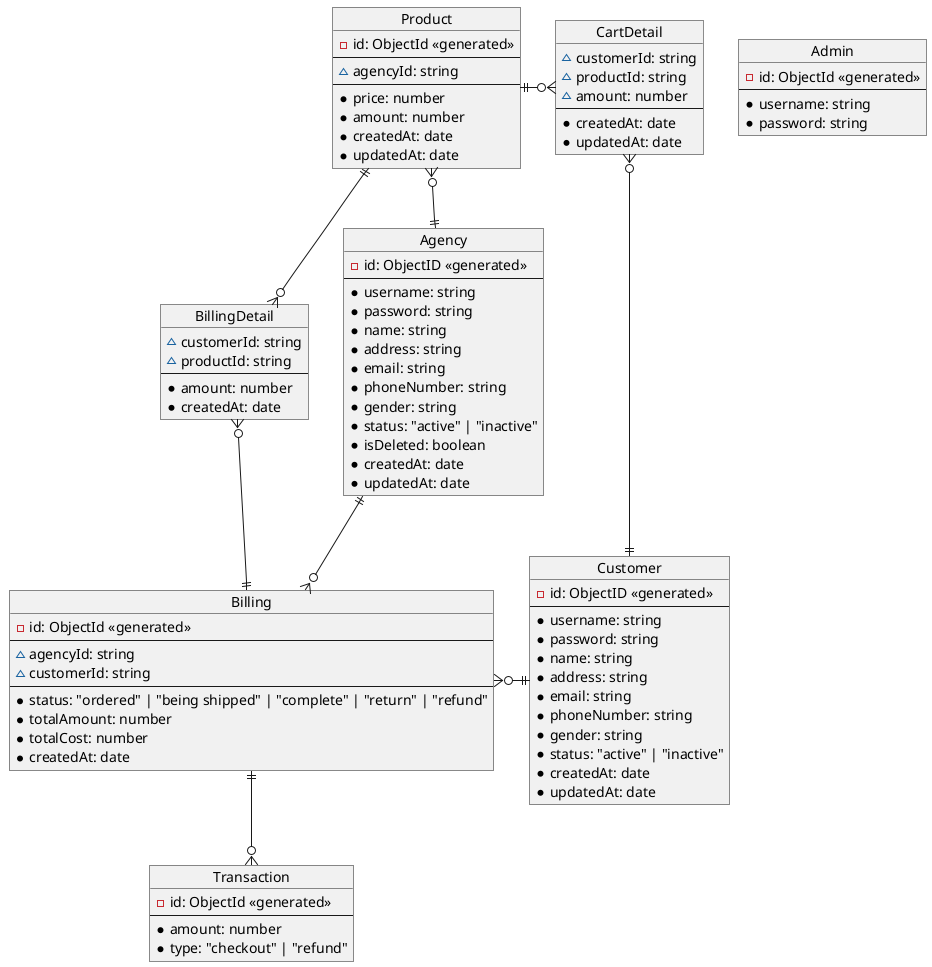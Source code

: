 @startuml ERD

object Customer {
  -id: ObjectID <<generated>>
  --
  *username: string
  *password: string
  *name: string
  *address: string
  *email: string
  *phoneNumber: string
  *gender: string
  *status: "active" | "inactive"
  *createdAt: date
  *updatedAt: date
}

object CartDetail {
  ~customerId: string
  ~productId: string
  ~amount: number
  --
  *createdAt: date
  *updatedAt: date
}

object Agency {
  -id: ObjectID <<generated>>
  --
  *username: string
  *password: string
  *name: string
  *address: string
  *email: string
  *phoneNumber: string
  *gender: string
  *status: "active" | "inactive"
  *isDeleted: boolean
  *createdAt: date
  *updatedAt: date
}

object Product {
  -id: ObjectId <<generated>>
  --
  ~agencyId: string
  --
  *price: number
  *amount: number
  *createdAt: date
  *updatedAt: date
}

object Billing{
  -id: ObjectId <<generated>>
  --
  ~agencyId: string
  ~customerId: string
  --
  *status: "ordered" | "being shipped" | "complete" | "return" | "refund"
  *totalAmount: number
  *totalCost: number
  *createdAt: date
}
object BillingDetail {
  ~customerId: string
  ~productId: string
  --
  *amount: number
  *createdAt: date
}
object Transaction {
  -id: ObjectId <<generated>>
  --
  *amount: number
  *type: "checkout" | "refund"
}


object Admin {
  -id: ObjectId <<generated>>
  --
  *username: string
  *password: string
}


Agency ||-right-o{ Billing
Agency ||-up-o{ Product
Billing }o-right-|| Customer

Product ||-right-o{ CartDetail
CartDetail }o-down-|| Customer

Product ||-down-o{ BillingDetail

Billing ||-up-o{ BillingDetail
Billing ||-down-o{ Transaction


@enduml
